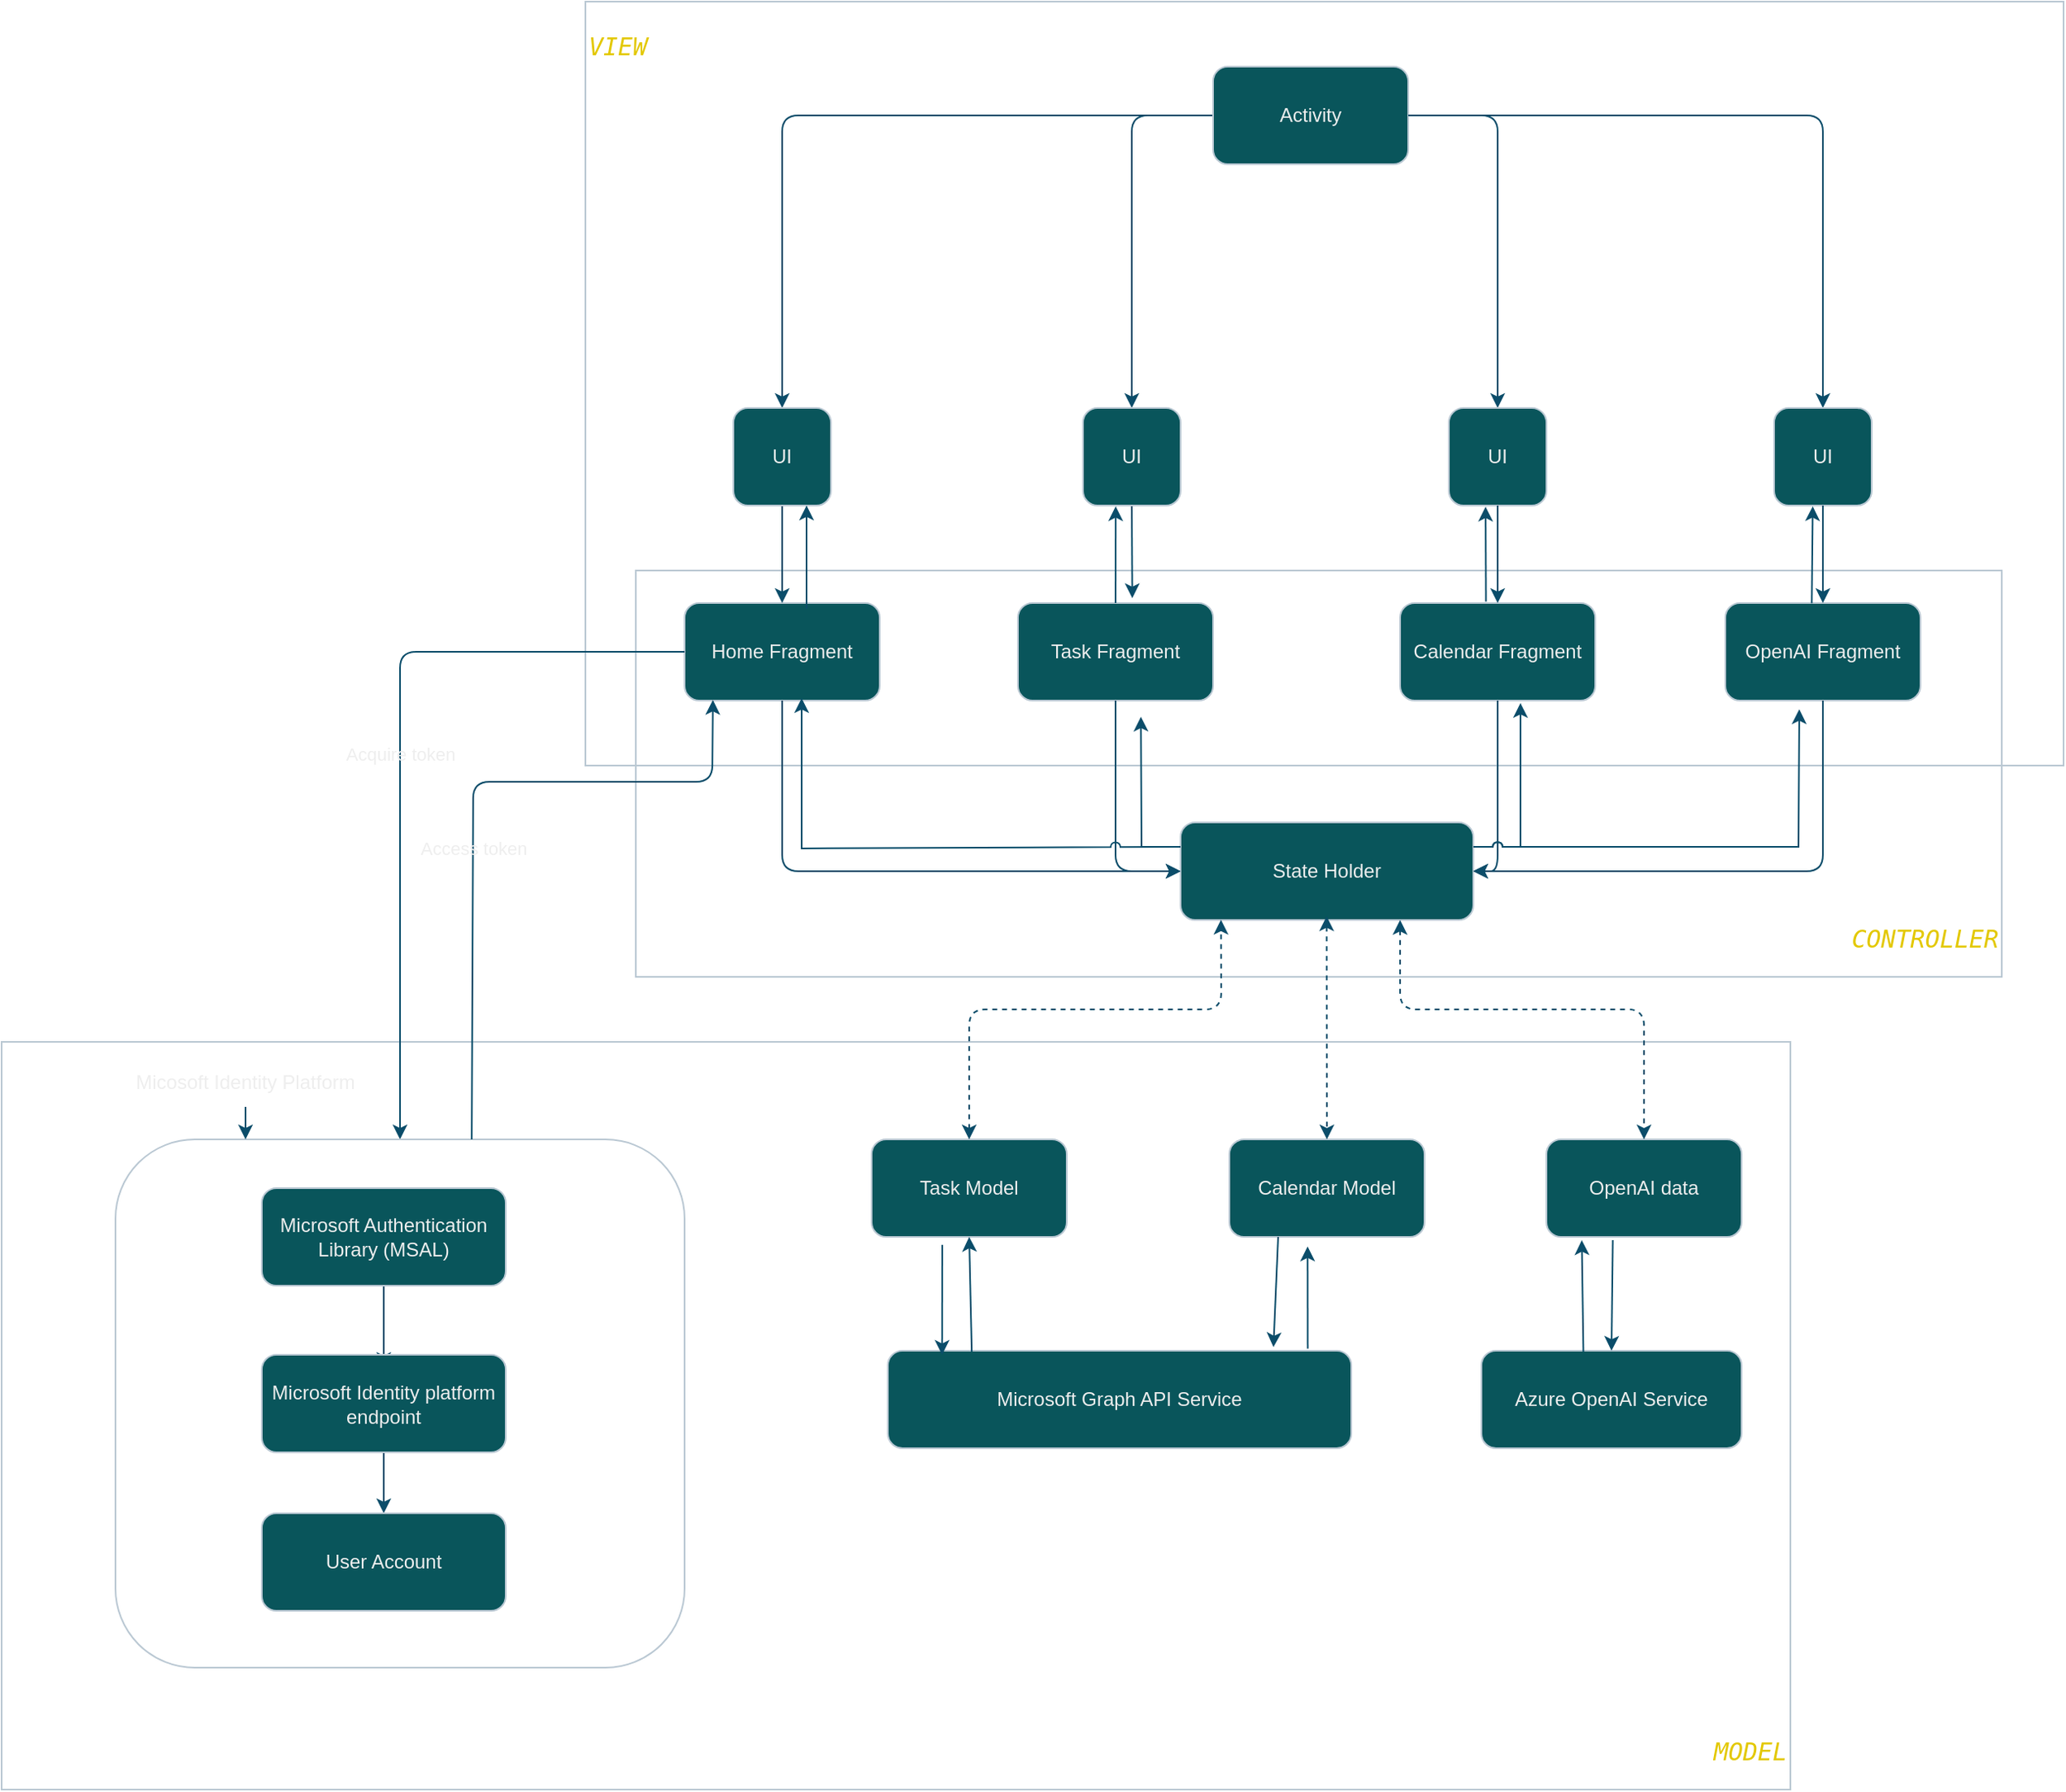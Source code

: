 <mxfile version="21.5.2" type="device">
  <diagram name="Page-1" id="IWaMmSovfPzeFw4sX43J">
    <mxGraphModel dx="2283" dy="1750" grid="0" gridSize="10" guides="1" tooltips="1" connect="1" arrows="1" fold="1" page="0" pageScale="1" pageWidth="850" pageHeight="1100" background="none" math="0" shadow="0">
      <root>
        <mxCell id="0" />
        <mxCell id="1" parent="0" />
        <mxCell id="qSlRghDkS1WylrSBOuWX-107" value="&lt;pre&gt;&lt;font style=&quot;font-size: 15px;&quot; color=&quot;#e3c800&quot;&gt;&lt;i&gt;MODEL&lt;/i&gt;&lt;/font&gt;&lt;/pre&gt;" style="rounded=0;whiteSpace=wrap;html=1;fillColor=none;fontColor=#EEEEEE;strokeColor=#BAC8D3;align=right;verticalAlign=bottom;labelBackgroundColor=none;" vertex="1" parent="1">
          <mxGeometry x="-390" y="460" width="1100" height="460" as="geometry" />
        </mxCell>
        <mxCell id="qSlRghDkS1WylrSBOuWX-105" value="&lt;pre&gt;&lt;font style=&quot;font-size: 15px;&quot; color=&quot;#e3c800&quot;&gt;&lt;i&gt;VIEW&lt;/i&gt;&lt;/font&gt;&lt;/pre&gt;" style="rounded=0;whiteSpace=wrap;html=1;fillColor=none;fontColor=#EEEEEE;strokeColor=#BAC8D3;align=left;verticalAlign=top;labelBackgroundColor=none;" vertex="1" parent="1">
          <mxGeometry x="-31" y="-180" width="909" height="470" as="geometry" />
        </mxCell>
        <mxCell id="qSlRghDkS1WylrSBOuWX-106" value="&lt;pre&gt;&lt;font style=&quot;font-size: 15px;&quot; color=&quot;#e3c800&quot;&gt;&lt;i&gt;CONTROLLER&lt;/i&gt;&lt;/font&gt;&lt;/pre&gt;" style="rounded=0;whiteSpace=wrap;html=1;fillColor=none;fontColor=#EEEEEE;strokeColor=#BAC8D3;align=right;verticalAlign=bottom;labelBackgroundColor=none;imageAspect=1;" vertex="1" parent="1">
          <mxGeometry y="170" width="840" height="250" as="geometry" />
        </mxCell>
        <mxCell id="qSlRghDkS1WylrSBOuWX-67" value="" style="edgeStyle=orthogonalEdgeStyle;rounded=1;orthogonalLoop=1;jettySize=auto;html=1;labelBackgroundColor=none;fontColor=default;strokeColor=#0B4D6A;" edge="1" parent="1" source="qSlRghDkS1WylrSBOuWX-1" target="qSlRghDkS1WylrSBOuWX-66">
          <mxGeometry relative="1" as="geometry" />
        </mxCell>
        <mxCell id="qSlRghDkS1WylrSBOuWX-70" value="" style="edgeStyle=orthogonalEdgeStyle;rounded=1;orthogonalLoop=1;jettySize=auto;html=1;labelBackgroundColor=none;fontColor=default;strokeColor=#0B4D6A;" edge="1" parent="1" source="qSlRghDkS1WylrSBOuWX-1" target="qSlRghDkS1WylrSBOuWX-69">
          <mxGeometry relative="1" as="geometry" />
        </mxCell>
        <mxCell id="qSlRghDkS1WylrSBOuWX-1" value="Activity" style="rounded=1;whiteSpace=wrap;html=1;labelBackgroundColor=none;fillColor=#09555B;strokeColor=#BAC8D3;fontColor=#EEEEEE;" vertex="1" parent="1">
          <mxGeometry x="355" y="-140" width="120" height="60" as="geometry" />
        </mxCell>
        <mxCell id="qSlRghDkS1WylrSBOuWX-2" value="Home Fragment" style="rounded=1;whiteSpace=wrap;html=1;labelBackgroundColor=none;fillColor=#09555B;strokeColor=#BAC8D3;fontColor=#EEEEEE;" vertex="1" parent="1">
          <mxGeometry x="30" y="190" width="120" height="60" as="geometry" />
        </mxCell>
        <mxCell id="qSlRghDkS1WylrSBOuWX-3" value="Task Fragment" style="rounded=1;whiteSpace=wrap;html=1;labelBackgroundColor=none;fillColor=#09555B;strokeColor=#BAC8D3;fontColor=#EEEEEE;" vertex="1" parent="1">
          <mxGeometry x="235" y="190" width="120" height="60" as="geometry" />
        </mxCell>
        <mxCell id="qSlRghDkS1WylrSBOuWX-4" value="Calendar Fragment" style="rounded=1;whiteSpace=wrap;html=1;labelBackgroundColor=none;fillColor=#09555B;strokeColor=#BAC8D3;fontColor=#EEEEEE;" vertex="1" parent="1">
          <mxGeometry x="470" y="190" width="120" height="60" as="geometry" />
        </mxCell>
        <mxCell id="qSlRghDkS1WylrSBOuWX-5" value="" style="endArrow=classic;html=1;rounded=1;entryX=0.5;entryY=0;entryDx=0;entryDy=0;exitX=0;exitY=0.5;exitDx=0;exitDy=0;labelBackgroundColor=none;fontColor=default;strokeColor=#0B4D6A;" edge="1" parent="1" source="qSlRghDkS1WylrSBOuWX-66" target="qSlRghDkS1WylrSBOuWX-2">
          <mxGeometry width="50" height="50" relative="1" as="geometry">
            <mxPoint x="260" y="100" as="sourcePoint" />
            <mxPoint x="100" y="190" as="targetPoint" />
            <Array as="points">
              <mxPoint x="90" y="100" />
            </Array>
          </mxGeometry>
        </mxCell>
        <mxCell id="qSlRghDkS1WylrSBOuWX-7" value="" style="endArrow=classic;html=1;rounded=1;exitX=0.5;exitY=1;exitDx=0;exitDy=0;entryX=0.586;entryY=-0.05;entryDx=0;entryDy=0;entryPerimeter=0;labelBackgroundColor=none;fontColor=default;strokeColor=#0B4D6A;" edge="1" parent="1" source="qSlRghDkS1WylrSBOuWX-69" target="qSlRghDkS1WylrSBOuWX-3">
          <mxGeometry width="50" height="50" relative="1" as="geometry">
            <mxPoint x="320" y="100" as="sourcePoint" />
            <mxPoint x="319.5" y="190" as="targetPoint" />
            <Array as="points" />
          </mxGeometry>
        </mxCell>
        <mxCell id="qSlRghDkS1WylrSBOuWX-8" value="State Holder" style="rounded=1;whiteSpace=wrap;html=1;labelBackgroundColor=none;fillColor=#09555B;strokeColor=#BAC8D3;fontColor=#EEEEEE;" vertex="1" parent="1">
          <mxGeometry x="335" y="325" width="180" height="60" as="geometry" />
        </mxCell>
        <mxCell id="qSlRghDkS1WylrSBOuWX-9" value="" style="endArrow=classic;html=1;rounded=1;entryX=0;entryY=0.5;entryDx=0;entryDy=0;exitX=0.5;exitY=1;exitDx=0;exitDy=0;labelBackgroundColor=none;fontColor=default;strokeColor=#0B4D6A;" edge="1" parent="1" source="qSlRghDkS1WylrSBOuWX-2" target="qSlRghDkS1WylrSBOuWX-8">
          <mxGeometry width="50" height="50" relative="1" as="geometry">
            <mxPoint x="80" y="370" as="sourcePoint" />
            <mxPoint x="130" y="320" as="targetPoint" />
            <Array as="points">
              <mxPoint x="90" y="355" />
            </Array>
          </mxGeometry>
        </mxCell>
        <mxCell id="qSlRghDkS1WylrSBOuWX-10" value="" style="endArrow=classic;html=1;rounded=1;entryX=1;entryY=0.5;entryDx=0;entryDy=0;exitX=0.5;exitY=1;exitDx=0;exitDy=0;labelBackgroundColor=none;fontColor=default;strokeColor=#0B4D6A;" edge="1" parent="1" source="qSlRghDkS1WylrSBOuWX-4" target="qSlRghDkS1WylrSBOuWX-8">
          <mxGeometry width="50" height="50" relative="1" as="geometry">
            <mxPoint x="390" y="420" as="sourcePoint" />
            <mxPoint x="340" y="470" as="targetPoint" />
            <Array as="points">
              <mxPoint x="530" y="355" />
            </Array>
          </mxGeometry>
        </mxCell>
        <mxCell id="qSlRghDkS1WylrSBOuWX-11" value="" style="endArrow=classic;html=1;rounded=1;exitX=0.5;exitY=1;exitDx=0;exitDy=0;entryX=0;entryY=0.5;entryDx=0;entryDy=0;labelBackgroundColor=none;fontColor=default;strokeColor=#0B4D6A;" edge="1" parent="1" source="qSlRghDkS1WylrSBOuWX-3" target="qSlRghDkS1WylrSBOuWX-8">
          <mxGeometry width="50" height="50" relative="1" as="geometry">
            <mxPoint x="340" y="470" as="sourcePoint" />
            <mxPoint x="320" y="355" as="targetPoint" />
            <Array as="points">
              <mxPoint x="295" y="355" />
            </Array>
          </mxGeometry>
        </mxCell>
        <mxCell id="qSlRghDkS1WylrSBOuWX-76" value="" style="edgeStyle=orthogonalEdgeStyle;rounded=1;orthogonalLoop=1;jettySize=auto;html=1;exitX=1;exitY=0.5;exitDx=0;exitDy=0;labelBackgroundColor=none;fontColor=default;strokeColor=#0B4D6A;" edge="1" parent="1" source="qSlRghDkS1WylrSBOuWX-1" target="qSlRghDkS1WylrSBOuWX-75">
          <mxGeometry relative="1" as="geometry" />
        </mxCell>
        <mxCell id="qSlRghDkS1WylrSBOuWX-18" value="Task Model" style="rounded=1;whiteSpace=wrap;html=1;labelBackgroundColor=none;fillColor=#09555B;strokeColor=#BAC8D3;fontColor=#EEEEEE;" vertex="1" parent="1">
          <mxGeometry x="145" y="520" width="120" height="60" as="geometry" />
        </mxCell>
        <mxCell id="qSlRghDkS1WylrSBOuWX-19" value="Calendar Model" style="rounded=1;whiteSpace=wrap;html=1;labelBackgroundColor=none;fillColor=#09555B;strokeColor=#BAC8D3;fontColor=#EEEEEE;" vertex="1" parent="1">
          <mxGeometry x="365" y="520" width="120" height="60" as="geometry" />
        </mxCell>
        <mxCell id="qSlRghDkS1WylrSBOuWX-30" value="OpenAI Fragment" style="rounded=1;whiteSpace=wrap;html=1;labelBackgroundColor=none;fillColor=#09555B;strokeColor=#BAC8D3;fontColor=#EEEEEE;" vertex="1" parent="1">
          <mxGeometry x="670" y="190" width="120" height="60" as="geometry" />
        </mxCell>
        <mxCell id="qSlRghDkS1WylrSBOuWX-35" value="" style="endArrow=classic;html=1;rounded=1;entryX=1;entryY=0.5;entryDx=0;entryDy=0;exitX=0.5;exitY=1;exitDx=0;exitDy=0;labelBackgroundColor=none;fontColor=default;strokeColor=#0B4D6A;" edge="1" parent="1" source="qSlRghDkS1WylrSBOuWX-30" target="qSlRghDkS1WylrSBOuWX-8">
          <mxGeometry width="50" height="50" relative="1" as="geometry">
            <mxPoint x="570" y="430" as="sourcePoint" />
            <mxPoint x="620" y="380" as="targetPoint" />
            <Array as="points">
              <mxPoint x="730" y="355" />
            </Array>
          </mxGeometry>
        </mxCell>
        <mxCell id="qSlRghDkS1WylrSBOuWX-46" value="" style="endArrow=classic;html=1;rounded=1;exitX=0;exitY=0.5;exitDx=0;exitDy=0;entryX=0.5;entryY=0;entryDx=0;entryDy=0;labelBackgroundColor=none;fontColor=default;strokeColor=#0B4D6A;" edge="1" parent="1" source="qSlRghDkS1WylrSBOuWX-2" target="qSlRghDkS1WylrSBOuWX-50">
          <mxGeometry relative="1" as="geometry">
            <mxPoint x="50" y="740" as="sourcePoint" />
            <mxPoint x="80" y="790" as="targetPoint" />
            <Array as="points">
              <mxPoint x="-145" y="220" />
              <mxPoint x="-145" y="300" />
            </Array>
          </mxGeometry>
        </mxCell>
        <mxCell id="qSlRghDkS1WylrSBOuWX-47" value="Acquire token" style="edgeLabel;resizable=0;html=1;align=center;verticalAlign=middle;rotation=0;labelBackgroundColor=none;rounded=1;fontColor=#EEEEEE;" connectable="0" vertex="1" parent="qSlRghDkS1WylrSBOuWX-46">
          <mxGeometry relative="1" as="geometry" />
        </mxCell>
        <mxCell id="qSlRghDkS1WylrSBOuWX-50" value="" style="rounded=1;whiteSpace=wrap;html=1;fillColor=none;labelBackgroundColor=none;strokeColor=#BAC8D3;fontColor=#EEEEEE;" vertex="1" parent="1">
          <mxGeometry x="-320" y="520" width="350" height="325" as="geometry" />
        </mxCell>
        <mxCell id="qSlRghDkS1WylrSBOuWX-52" value="" style="edgeStyle=orthogonalEdgeStyle;rounded=1;orthogonalLoop=1;jettySize=auto;html=1;labelBackgroundColor=none;fontColor=default;strokeColor=#0B4D6A;" edge="1" parent="1" source="qSlRghDkS1WylrSBOuWX-51">
          <mxGeometry relative="1" as="geometry">
            <mxPoint x="-240" y="520" as="targetPoint" />
          </mxGeometry>
        </mxCell>
        <mxCell id="qSlRghDkS1WylrSBOuWX-51" value="Micosoft Identity Platform" style="text;html=1;strokeColor=none;fillColor=none;align=center;verticalAlign=middle;whiteSpace=wrap;rounded=1;labelBackgroundColor=none;fontColor=#EEEEEE;" vertex="1" parent="1">
          <mxGeometry x="-320" y="470" width="160" height="30" as="geometry" />
        </mxCell>
        <mxCell id="qSlRghDkS1WylrSBOuWX-60" value="" style="edgeStyle=orthogonalEdgeStyle;rounded=1;orthogonalLoop=1;jettySize=auto;html=1;labelBackgroundColor=none;fontColor=default;strokeColor=#0B4D6A;" edge="1" parent="1" source="qSlRghDkS1WylrSBOuWX-55">
          <mxGeometry relative="1" as="geometry">
            <mxPoint x="-155" y="660" as="targetPoint" />
          </mxGeometry>
        </mxCell>
        <mxCell id="qSlRghDkS1WylrSBOuWX-55" value="Microsoft Authentication Library (MSAL)" style="rounded=1;whiteSpace=wrap;html=1;labelBackgroundColor=none;fillColor=#09555B;strokeColor=#BAC8D3;fontColor=#EEEEEE;" vertex="1" parent="1">
          <mxGeometry x="-230" y="550" width="150" height="60" as="geometry" />
        </mxCell>
        <mxCell id="qSlRghDkS1WylrSBOuWX-63" value="" style="edgeStyle=orthogonalEdgeStyle;rounded=1;orthogonalLoop=1;jettySize=auto;html=1;labelBackgroundColor=none;fontColor=default;strokeColor=#0B4D6A;" edge="1" parent="1" source="qSlRghDkS1WylrSBOuWX-61" target="qSlRghDkS1WylrSBOuWX-62">
          <mxGeometry relative="1" as="geometry" />
        </mxCell>
        <mxCell id="qSlRghDkS1WylrSBOuWX-61" value="Microsoft Identity platform endpoint" style="rounded=1;whiteSpace=wrap;html=1;labelBackgroundColor=none;fillColor=#09555B;strokeColor=#BAC8D3;fontColor=#EEEEEE;" vertex="1" parent="1">
          <mxGeometry x="-230" y="652.5" width="150" height="60" as="geometry" />
        </mxCell>
        <mxCell id="qSlRghDkS1WylrSBOuWX-62" value="User Account" style="rounded=1;whiteSpace=wrap;html=1;labelBackgroundColor=none;fillColor=#09555B;strokeColor=#BAC8D3;fontColor=#EEEEEE;" vertex="1" parent="1">
          <mxGeometry x="-230" y="750" width="150" height="60" as="geometry" />
        </mxCell>
        <mxCell id="qSlRghDkS1WylrSBOuWX-64" value="" style="endArrow=classic;html=1;rounded=1;exitX=0.626;exitY=0;exitDx=0;exitDy=0;entryX=0.145;entryY=0.994;entryDx=0;entryDy=0;entryPerimeter=0;exitPerimeter=0;labelBackgroundColor=none;fontColor=default;strokeColor=#0B4D6A;" edge="1" parent="1" source="qSlRghDkS1WylrSBOuWX-50" target="qSlRghDkS1WylrSBOuWX-2">
          <mxGeometry relative="1" as="geometry">
            <mxPoint x="-100" y="680" as="sourcePoint" />
            <mxPoint x="75" y="220" as="targetPoint" />
            <Array as="points">
              <mxPoint x="-100" y="300" />
              <mxPoint x="47" y="300" />
            </Array>
          </mxGeometry>
        </mxCell>
        <mxCell id="qSlRghDkS1WylrSBOuWX-65" value="Access token" style="edgeLabel;resizable=0;html=1;align=center;verticalAlign=middle;rotation=0;labelBackgroundColor=none;rounded=1;fontColor=#EEEEEE;" connectable="0" vertex="1" parent="qSlRghDkS1WylrSBOuWX-64">
          <mxGeometry relative="1" as="geometry">
            <mxPoint y="29" as="offset" />
          </mxGeometry>
        </mxCell>
        <mxCell id="qSlRghDkS1WylrSBOuWX-66" value="UI" style="rounded=1;whiteSpace=wrap;html=1;labelBackgroundColor=none;fillColor=#09555B;strokeColor=#BAC8D3;fontColor=#EEEEEE;" vertex="1" parent="1">
          <mxGeometry x="60" y="70" width="60" height="60" as="geometry" />
        </mxCell>
        <mxCell id="qSlRghDkS1WylrSBOuWX-69" value="UI" style="rounded=1;whiteSpace=wrap;html=1;labelBackgroundColor=none;fillColor=#09555B;strokeColor=#BAC8D3;fontColor=#EEEEEE;" vertex="1" parent="1">
          <mxGeometry x="275" y="70" width="60" height="60" as="geometry" />
        </mxCell>
        <mxCell id="qSlRghDkS1WylrSBOuWX-75" value="UI" style="whiteSpace=wrap;html=1;labelBackgroundColor=none;rounded=1;fillColor=#09555B;strokeColor=#BAC8D3;fontColor=#EEEEEE;" vertex="1" parent="1">
          <mxGeometry x="500" y="70" width="60" height="60" as="geometry" />
        </mxCell>
        <mxCell id="qSlRghDkS1WylrSBOuWX-80" value="" style="endArrow=classic;html=1;rounded=1;entryX=0.5;entryY=0;entryDx=0;entryDy=0;exitX=0.5;exitY=1;exitDx=0;exitDy=0;labelBackgroundColor=none;fontColor=default;strokeColor=#0B4D6A;" edge="1" parent="1" source="qSlRghDkS1WylrSBOuWX-75" target="qSlRghDkS1WylrSBOuWX-4">
          <mxGeometry width="50" height="50" relative="1" as="geometry">
            <mxPoint x="380" y="160" as="sourcePoint" />
            <mxPoint x="430" y="110" as="targetPoint" />
          </mxGeometry>
        </mxCell>
        <mxCell id="qSlRghDkS1WylrSBOuWX-81" value="" style="edgeStyle=orthogonalEdgeStyle;rounded=1;orthogonalLoop=1;jettySize=auto;html=1;exitX=1;exitY=0.5;exitDx=0;exitDy=0;labelBackgroundColor=none;fontColor=default;strokeColor=#0B4D6A;" edge="1" parent="1" target="qSlRghDkS1WylrSBOuWX-82" source="qSlRghDkS1WylrSBOuWX-1">
          <mxGeometry relative="1" as="geometry">
            <mxPoint x="675" y="-110" as="sourcePoint" />
          </mxGeometry>
        </mxCell>
        <mxCell id="qSlRghDkS1WylrSBOuWX-82" value="UI" style="whiteSpace=wrap;html=1;labelBackgroundColor=none;rounded=1;fillColor=#09555B;strokeColor=#BAC8D3;fontColor=#EEEEEE;" vertex="1" parent="1">
          <mxGeometry x="700" y="70" width="60" height="60" as="geometry" />
        </mxCell>
        <mxCell id="qSlRghDkS1WylrSBOuWX-83" value="" style="endArrow=classic;html=1;rounded=1;entryX=0.5;entryY=0;entryDx=0;entryDy=0;exitX=0.5;exitY=1;exitDx=0;exitDy=0;labelBackgroundColor=none;fontColor=default;strokeColor=#0B4D6A;" edge="1" parent="1" source="qSlRghDkS1WylrSBOuWX-82">
          <mxGeometry width="50" height="50" relative="1" as="geometry">
            <mxPoint x="580" y="160" as="sourcePoint" />
            <mxPoint x="730" y="190" as="targetPoint" />
          </mxGeometry>
        </mxCell>
        <mxCell id="qSlRghDkS1WylrSBOuWX-84" value="Microsoft Graph API Service" style="rounded=1;whiteSpace=wrap;html=1;labelBackgroundColor=none;fillColor=#09555B;strokeColor=#BAC8D3;fontColor=#EEEEEE;" vertex="1" parent="1">
          <mxGeometry x="155" y="650" width="285" height="60" as="geometry" />
        </mxCell>
        <mxCell id="qSlRghDkS1WylrSBOuWX-86" value="OpenAI data" style="rounded=1;whiteSpace=wrap;html=1;labelBackgroundColor=none;fillColor=#09555B;strokeColor=#BAC8D3;fontColor=#EEEEEE;" vertex="1" parent="1">
          <mxGeometry x="560" y="520" width="120" height="60" as="geometry" />
        </mxCell>
        <mxCell id="qSlRghDkS1WylrSBOuWX-91" value="" style="endArrow=classic;startArrow=classic;html=1;rounded=1;entryX=0.138;entryY=0.998;entryDx=0;entryDy=0;entryPerimeter=0;exitX=0.5;exitY=0;exitDx=0;exitDy=0;labelBackgroundColor=none;fontColor=default;strokeColor=#0B4D6A;dashed=1;" edge="1" parent="1" source="qSlRghDkS1WylrSBOuWX-18" target="qSlRghDkS1WylrSBOuWX-8">
          <mxGeometry width="50" height="50" relative="1" as="geometry">
            <mxPoint x="30" y="380" as="sourcePoint" />
            <mxPoint x="80" y="330" as="targetPoint" />
            <Array as="points">
              <mxPoint x="205" y="440" />
              <mxPoint x="360" y="440" />
            </Array>
          </mxGeometry>
        </mxCell>
        <mxCell id="qSlRghDkS1WylrSBOuWX-92" value="" style="endArrow=classic;startArrow=classic;html=1;rounded=1;entryX=0.5;entryY=0;entryDx=0;entryDy=0;exitX=0.75;exitY=1;exitDx=0;exitDy=0;labelBackgroundColor=none;fontColor=default;strokeColor=#0B4D6A;dashed=1;" edge="1" parent="1" source="qSlRghDkS1WylrSBOuWX-8" target="qSlRghDkS1WylrSBOuWX-86">
          <mxGeometry width="50" height="50" relative="1" as="geometry">
            <mxPoint x="30" y="380" as="sourcePoint" />
            <mxPoint x="80" y="330" as="targetPoint" />
            <Array as="points">
              <mxPoint x="470" y="440" />
              <mxPoint x="620" y="440" />
            </Array>
          </mxGeometry>
        </mxCell>
        <mxCell id="qSlRghDkS1WylrSBOuWX-93" value="Azure OpenAI Service" style="rounded=1;whiteSpace=wrap;html=1;labelBackgroundColor=none;fillColor=#09555B;strokeColor=#BAC8D3;fontColor=#EEEEEE;" vertex="1" parent="1">
          <mxGeometry x="520" y="650" width="160" height="60" as="geometry" />
        </mxCell>
        <mxCell id="qSlRghDkS1WylrSBOuWX-97" value="" style="endArrow=classic;html=1;rounded=1;entryX=0.117;entryY=0.042;entryDx=0;entryDy=0;entryPerimeter=0;exitX=0.362;exitY=1.082;exitDx=0;exitDy=0;exitPerimeter=0;labelBackgroundColor=none;fontColor=default;strokeColor=#0B4D6A;" edge="1" parent="1" source="qSlRghDkS1WylrSBOuWX-18" target="qSlRghDkS1WylrSBOuWX-84">
          <mxGeometry width="50" height="50" relative="1" as="geometry">
            <mxPoint x="80" y="440" as="sourcePoint" />
            <mxPoint x="130" y="390" as="targetPoint" />
          </mxGeometry>
        </mxCell>
        <mxCell id="qSlRghDkS1WylrSBOuWX-98" value="" style="endArrow=classic;html=1;rounded=1;entryX=0.5;entryY=1;entryDx=0;entryDy=0;exitX=0.181;exitY=0.01;exitDx=0;exitDy=0;exitPerimeter=0;labelBackgroundColor=none;fontColor=default;strokeColor=#0B4D6A;" edge="1" parent="1" source="qSlRghDkS1WylrSBOuWX-84" target="qSlRghDkS1WylrSBOuWX-18">
          <mxGeometry width="50" height="50" relative="1" as="geometry">
            <mxPoint x="220" y="660" as="sourcePoint" />
            <mxPoint x="220" y="584.5" as="targetPoint" />
          </mxGeometry>
        </mxCell>
        <mxCell id="qSlRghDkS1WylrSBOuWX-99" value="" style="endArrow=classic;html=1;rounded=1;entryX=0.832;entryY=-0.037;entryDx=0;entryDy=0;entryPerimeter=0;exitX=0.25;exitY=1;exitDx=0;exitDy=0;labelBackgroundColor=none;fontColor=default;strokeColor=#0B4D6A;" edge="1" parent="1" source="qSlRghDkS1WylrSBOuWX-19" target="qSlRghDkS1WylrSBOuWX-84">
          <mxGeometry width="50" height="50" relative="1" as="geometry">
            <mxPoint x="80" y="440" as="sourcePoint" />
            <mxPoint x="130" y="390" as="targetPoint" />
          </mxGeometry>
        </mxCell>
        <mxCell id="qSlRghDkS1WylrSBOuWX-100" value="" style="endArrow=classic;html=1;rounded=1;entryX=0.401;entryY=1.098;entryDx=0;entryDy=0;entryPerimeter=0;exitX=0.906;exitY=-0.021;exitDx=0;exitDy=0;exitPerimeter=0;labelBackgroundColor=none;fontColor=default;strokeColor=#0B4D6A;" edge="1" parent="1" source="qSlRghDkS1WylrSBOuWX-84" target="qSlRghDkS1WylrSBOuWX-19">
          <mxGeometry width="50" height="50" relative="1" as="geometry">
            <mxPoint x="80" y="440" as="sourcePoint" />
            <mxPoint x="130" y="390" as="targetPoint" />
          </mxGeometry>
        </mxCell>
        <mxCell id="qSlRghDkS1WylrSBOuWX-101" value="" style="endArrow=classic;html=1;rounded=1;entryX=0.181;entryY=1.034;entryDx=0;entryDy=0;exitX=0.392;exitY=0.01;exitDx=0;exitDy=0;exitPerimeter=0;entryPerimeter=0;labelBackgroundColor=none;fontColor=default;strokeColor=#0B4D6A;" edge="1" parent="1" source="qSlRghDkS1WylrSBOuWX-93" target="qSlRghDkS1WylrSBOuWX-86">
          <mxGeometry width="50" height="50" relative="1" as="geometry">
            <mxPoint x="590" y="640" as="sourcePoint" />
            <mxPoint x="130" y="390" as="targetPoint" />
          </mxGeometry>
        </mxCell>
        <mxCell id="qSlRghDkS1WylrSBOuWX-103" value="" style="endArrow=classic;html=1;rounded=1;exitX=0.34;exitY=1.034;exitDx=0;exitDy=0;exitPerimeter=0;labelBackgroundColor=none;fontColor=default;strokeColor=#0B4D6A;" edge="1" parent="1" source="qSlRghDkS1WylrSBOuWX-86">
          <mxGeometry width="50" height="50" relative="1" as="geometry">
            <mxPoint x="80" y="440" as="sourcePoint" />
            <mxPoint x="600" y="650" as="targetPoint" />
          </mxGeometry>
        </mxCell>
        <mxCell id="qSlRghDkS1WylrSBOuWX-109" value="" style="endArrow=classic;html=1;rounded=0;strokeColor=#0B4D6A;entryX=0.6;entryY=0.976;entryDx=0;entryDy=0;entryPerimeter=0;exitX=0;exitY=0.25;exitDx=0;exitDy=0;jumpStyle=arc;labelBackgroundColor=none;fontColor=default;" edge="1" parent="1" source="qSlRghDkS1WylrSBOuWX-8" target="qSlRghDkS1WylrSBOuWX-2">
          <mxGeometry width="50" height="50" relative="1" as="geometry">
            <mxPoint x="188" y="337" as="sourcePoint" />
            <mxPoint x="238" y="287" as="targetPoint" />
            <Array as="points">
              <mxPoint x="102" y="341" />
            </Array>
          </mxGeometry>
        </mxCell>
        <mxCell id="qSlRghDkS1WylrSBOuWX-110" value="" style="endArrow=classic;html=1;rounded=0;strokeColor=#0B4D6A;entryX=0.63;entryY=1.166;entryDx=0;entryDy=0;entryPerimeter=0;exitX=0;exitY=0.25;exitDx=0;exitDy=0;labelBackgroundColor=none;fontColor=default;" edge="1" parent="1" source="qSlRghDkS1WylrSBOuWX-8" target="qSlRghDkS1WylrSBOuWX-3">
          <mxGeometry width="50" height="50" relative="1" as="geometry">
            <mxPoint x="188" y="337" as="sourcePoint" />
            <mxPoint x="238" y="287" as="targetPoint" />
            <Array as="points">
              <mxPoint x="311" y="340" />
            </Array>
          </mxGeometry>
        </mxCell>
        <mxCell id="qSlRghDkS1WylrSBOuWX-111" value="" style="endArrow=classic;html=1;rounded=0;strokeColor=#0B4D6A;entryX=0.379;entryY=1.09;entryDx=0;entryDy=0;entryPerimeter=0;exitX=1;exitY=0.25;exitDx=0;exitDy=0;jumpStyle=arc;labelBackgroundColor=none;fontColor=default;" edge="1" parent="1" source="qSlRghDkS1WylrSBOuWX-8" target="qSlRghDkS1WylrSBOuWX-30">
          <mxGeometry width="50" height="50" relative="1" as="geometry">
            <mxPoint x="188" y="337" as="sourcePoint" />
            <mxPoint x="167" y="334" as="targetPoint" />
            <Array as="points">
              <mxPoint x="715" y="340" />
            </Array>
          </mxGeometry>
        </mxCell>
        <mxCell id="qSlRghDkS1WylrSBOuWX-112" value="" style="endArrow=classic;html=1;rounded=0;strokeColor=#0B4D6A;entryX=0.617;entryY=1.026;entryDx=0;entryDy=0;entryPerimeter=0;exitX=1;exitY=0.25;exitDx=0;exitDy=0;jumpStyle=arc;labelBackgroundColor=none;fontColor=default;" edge="1" parent="1" source="qSlRghDkS1WylrSBOuWX-8" target="qSlRghDkS1WylrSBOuWX-4">
          <mxGeometry width="50" height="50" relative="1" as="geometry">
            <mxPoint x="188" y="337" as="sourcePoint" />
            <mxPoint x="238" y="287" as="targetPoint" />
            <Array as="points">
              <mxPoint x="544" y="340" />
            </Array>
          </mxGeometry>
        </mxCell>
        <mxCell id="qSlRghDkS1WylrSBOuWX-113" value="" style="endArrow=classic;html=1;rounded=0;strokeColor=#0B4D6A;entryX=0.75;entryY=1;entryDx=0;entryDy=0;exitX=0.625;exitY=0.058;exitDx=0;exitDy=0;exitPerimeter=0;labelBackgroundColor=none;fontColor=default;" edge="1" parent="1" source="qSlRghDkS1WylrSBOuWX-2" target="qSlRghDkS1WylrSBOuWX-66">
          <mxGeometry width="50" height="50" relative="1" as="geometry">
            <mxPoint x="188" y="337" as="sourcePoint" />
            <mxPoint x="238" y="287" as="targetPoint" />
          </mxGeometry>
        </mxCell>
        <mxCell id="qSlRghDkS1WylrSBOuWX-115" value="" style="endArrow=classic;html=1;rounded=0;strokeColor=#0B4D6A;entryX=0.335;entryY=1.008;entryDx=0;entryDy=0;entryPerimeter=0;labelBackgroundColor=none;fontColor=default;" edge="1" parent="1" source="qSlRghDkS1WylrSBOuWX-3" target="qSlRghDkS1WylrSBOuWX-69">
          <mxGeometry width="50" height="50" relative="1" as="geometry">
            <mxPoint x="188" y="337" as="sourcePoint" />
            <mxPoint x="295" y="118" as="targetPoint" />
          </mxGeometry>
        </mxCell>
        <mxCell id="qSlRghDkS1WylrSBOuWX-116" value="" style="endArrow=classic;html=1;rounded=0;strokeColor=#0B4D6A;entryX=0.376;entryY=1.012;entryDx=0;entryDy=0;entryPerimeter=0;exitX=0.44;exitY=-0.014;exitDx=0;exitDy=0;exitPerimeter=0;labelBackgroundColor=none;fontColor=default;" edge="1" parent="1" source="qSlRghDkS1WylrSBOuWX-4" target="qSlRghDkS1WylrSBOuWX-75">
          <mxGeometry width="50" height="50" relative="1" as="geometry">
            <mxPoint x="334" y="235" as="sourcePoint" />
            <mxPoint x="384" y="185" as="targetPoint" />
          </mxGeometry>
        </mxCell>
        <mxCell id="qSlRghDkS1WylrSBOuWX-117" value="" style="endArrow=classic;html=1;rounded=0;strokeColor=#0B4D6A;entryX=0.396;entryY=1.008;entryDx=0;entryDy=0;entryPerimeter=0;exitX=0.443;exitY=0.003;exitDx=0;exitDy=0;exitPerimeter=0;labelBackgroundColor=none;fontColor=default;" edge="1" parent="1" source="qSlRghDkS1WylrSBOuWX-30" target="qSlRghDkS1WylrSBOuWX-82">
          <mxGeometry width="50" height="50" relative="1" as="geometry">
            <mxPoint x="592" y="184" as="sourcePoint" />
            <mxPoint x="642" y="134" as="targetPoint" />
          </mxGeometry>
        </mxCell>
        <mxCell id="qSlRghDkS1WylrSBOuWX-118" value="" style="endArrow=classic;startArrow=classic;html=1;rounded=0;strokeColor=#0B4D6A;entryX=0.5;entryY=0;entryDx=0;entryDy=0;exitX=0.499;exitY=0.963;exitDx=0;exitDy=0;exitPerimeter=0;dashed=1;labelBackgroundColor=none;fontColor=default;" edge="1" parent="1" source="qSlRghDkS1WylrSBOuWX-8" target="qSlRghDkS1WylrSBOuWX-19">
          <mxGeometry width="50" height="50" relative="1" as="geometry">
            <mxPoint x="143" y="247" as="sourcePoint" />
            <mxPoint x="193" y="197" as="targetPoint" />
          </mxGeometry>
        </mxCell>
      </root>
    </mxGraphModel>
  </diagram>
</mxfile>
